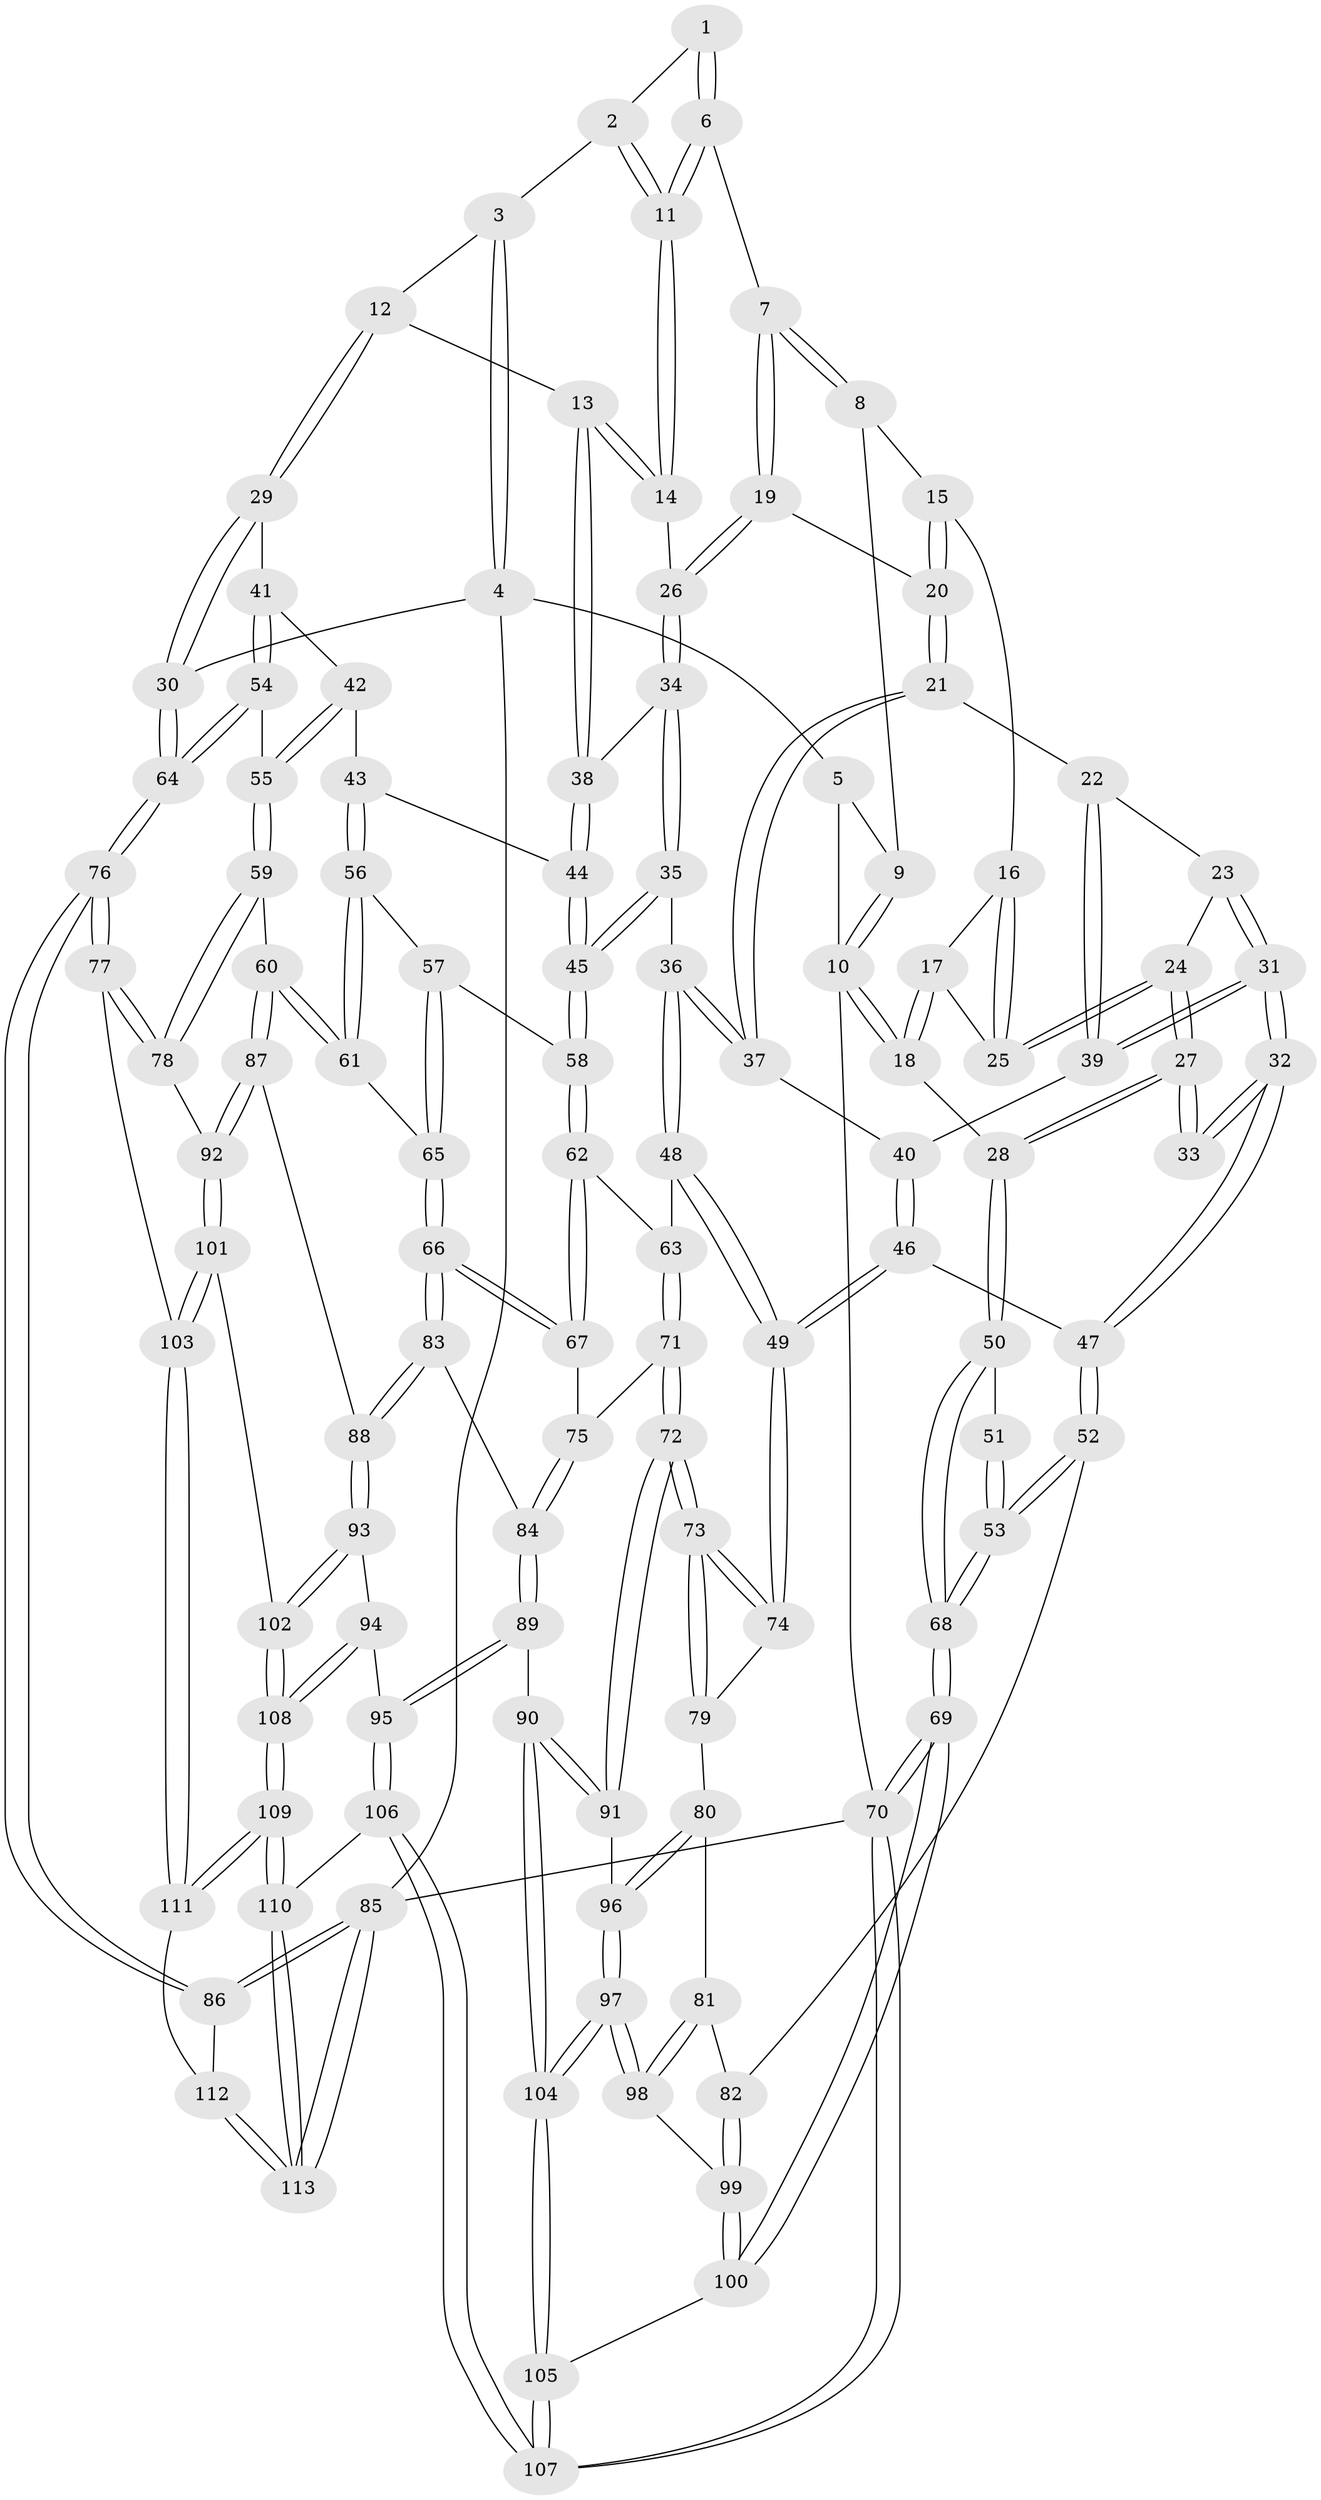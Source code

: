 // Generated by graph-tools (version 1.1) at 2025/17/03/09/25 04:17:20]
// undirected, 113 vertices, 279 edges
graph export_dot {
graph [start="1"]
  node [color=gray90,style=filled];
  1 [pos="+0.7202496581058633+0"];
  2 [pos="+0.7274487001332821+0"];
  3 [pos="+0.827116331872702+0.04707396349708818"];
  4 [pos="+1+0.13614378877628425"];
  5 [pos="+0.720222013603339+0"];
  6 [pos="+0.5023767171474184+0.112660251413618"];
  7 [pos="+0.461293069609834+0.13282921679832166"];
  8 [pos="+0.22929366521867764+0"];
  9 [pos="+0.21531365432934932+0"];
  10 [pos="+0+0"];
  11 [pos="+0.6506375273723544+0.1854804127833873"];
  12 [pos="+0.8463819271653374+0.17302803094829355"];
  13 [pos="+0.7060867751735204+0.2603116142228226"];
  14 [pos="+0.6530957112659617+0.19685945000099622"];
  15 [pos="+0.20206143626932593+0.029801964281669906"];
  16 [pos="+0.2007795358076959+0.03162500921309397"];
  17 [pos="+0+0.15172952056033434"];
  18 [pos="+0+0.18728921606390153"];
  19 [pos="+0.456253434876548+0.17444324524947483"];
  20 [pos="+0.31476022291292255+0.23935339694330976"];
  21 [pos="+0.3105854545779015+0.26231695580938397"];
  22 [pos="+0.23168259802984786+0.30042560746209546"];
  23 [pos="+0.16562331622364287+0.2546300571738843"];
  24 [pos="+0.12510789166791353+0.21540397446454934"];
  25 [pos="+0.13065268766523194+0.18043876984745374"];
  26 [pos="+0.49541833458577295+0.25506012533013195"];
  27 [pos="+0.08656718498843159+0.25336711754934543"];
  28 [pos="+0+0.2380894563675732"];
  29 [pos="+1+0.3084471865613492"];
  30 [pos="+1+0.3351518565358767"];
  31 [pos="+0.13526327672967034+0.4014223642641581"];
  32 [pos="+0.1196184749346401+0.41631028471728276"];
  33 [pos="+0.07432841243017835+0.3828149532208445"];
  34 [pos="+0.4930928695367344+0.3163033516932738"];
  35 [pos="+0.4759925271459687+0.3569613873199609"];
  36 [pos="+0.4281467785007968+0.38433672668938773"];
  37 [pos="+0.3842389719766649+0.3598769260821866"];
  38 [pos="+0.7036016674574351+0.2936523194527845"];
  39 [pos="+0.22317568912762867+0.33661943086072466"];
  40 [pos="+0.2699767517375826+0.3961699073912331"];
  41 [pos="+0.8265588384439889+0.3791937805026715"];
  42 [pos="+0.7995713345516449+0.3834163955377187"];
  43 [pos="+0.7822286340770291+0.3814619217365821"];
  44 [pos="+0.7123699293231638+0.3274800845577966"];
  45 [pos="+0.6066206171365495+0.43520456522515105"];
  46 [pos="+0.23879677155443038+0.4961767825557541"];
  47 [pos="+0.15124351060994545+0.5047487553607675"];
  48 [pos="+0.4121506462037486+0.46181271214739167"];
  49 [pos="+0.3230838939020245+0.5306256026647588"];
  50 [pos="+0+0.36083264732272907"];
  51 [pos="+0.009396042311445611+0.3868218026709587"];
  52 [pos="+0.0798362020659304+0.6216254668883292"];
  53 [pos="+0.032627231268814956+0.6326748967603201"];
  54 [pos="+0.8914290006433123+0.5226028463791208"];
  55 [pos="+0.8431981411491648+0.5503227461843184"];
  56 [pos="+0.7586343042480199+0.43899436945307263"];
  57 [pos="+0.6531911040600112+0.4954526747751728"];
  58 [pos="+0.6106037328810554+0.4612849828949302"];
  59 [pos="+0.7950484624686182+0.6061833072729317"];
  60 [pos="+0.7896420328771883+0.6057815171225223"];
  61 [pos="+0.7630884865790432+0.5673298619047533"];
  62 [pos="+0.5366307181745202+0.5442038469253947"];
  63 [pos="+0.4572633236313634+0.5070142479056682"];
  64 [pos="+1+0.4472736345978706"];
  65 [pos="+0.6597244113427619+0.5065601113812096"];
  66 [pos="+0.6280640575907003+0.605258685467542"];
  67 [pos="+0.5417593279548468+0.5700656708518292"];
  68 [pos="+0+0.7132375022029959"];
  69 [pos="+0+1"];
  70 [pos="+0+1"];
  71 [pos="+0.43578455348385875+0.6267018959803381"];
  72 [pos="+0.3924086418916452+0.6800058989599563"];
  73 [pos="+0.39007588782877084+0.6772940279825829"];
  74 [pos="+0.3255130468801003+0.5485831131740877"];
  75 [pos="+0.5375987035038714+0.578629730093443"];
  76 [pos="+1+0.7407297357820866"];
  77 [pos="+0.998452579648217+0.7593580639569172"];
  78 [pos="+0.8724301622165326+0.679476206877208"];
  79 [pos="+0.22543387357706896+0.6576105286679078"];
  80 [pos="+0.17829526288389885+0.6772827206253573"];
  81 [pos="+0.1435457114842905+0.6631865824946122"];
  82 [pos="+0.08703930005310988+0.6268557747696336"];
  83 [pos="+0.6662812977543796+0.6632920513903791"];
  84 [pos="+0.5359918211987987+0.644448180984913"];
  85 [pos="+1+1"];
  86 [pos="+1+0.9847534908332162"];
  87 [pos="+0.6848848520118322+0.6777312242631109"];
  88 [pos="+0.6809247264330727+0.6781816514217331"];
  89 [pos="+0.4771669358332489+0.769490290715885"];
  90 [pos="+0.4084398655035217+0.732453427884835"];
  91 [pos="+0.4059114156119517+0.7274347940703035"];
  92 [pos="+0.752026878854554+0.7758056763263261"];
  93 [pos="+0.6052952231120309+0.7580356115649668"];
  94 [pos="+0.5296127051241711+0.7888372973882597"];
  95 [pos="+0.47950821453581866+0.771974353478031"];
  96 [pos="+0.2025562243071246+0.7089640590214994"];
  97 [pos="+0.2424100542641446+0.8220949069312496"];
  98 [pos="+0.14339319671184655+0.8042243694544161"];
  99 [pos="+0.11924722895026563+0.8186691650651283"];
  100 [pos="+0.11120993202664986+0.8263784918448536"];
  101 [pos="+0.7680885522763774+0.8430151594009675"];
  102 [pos="+0.729013463240672+0.8642547188300645"];
  103 [pos="+0.8689223111219333+0.8584795786066469"];
  104 [pos="+0.2626335192637699+0.847766785639367"];
  105 [pos="+0.25714879841153454+0.8957892517579098"];
  106 [pos="+0.3009224183308217+1"];
  107 [pos="+0.2503871058154487+1"];
  108 [pos="+0.627788444123495+1"];
  109 [pos="+0.6163442279280575+1"];
  110 [pos="+0.6079430871794891+1"];
  111 [pos="+0.8666291562049483+0.8923293796549453"];
  112 [pos="+0.8896317963709302+0.966153848193749"];
  113 [pos="+0.8635888608199612+1"];
  1 -- 2;
  1 -- 6;
  1 -- 6;
  2 -- 3;
  2 -- 11;
  2 -- 11;
  3 -- 4;
  3 -- 4;
  3 -- 12;
  4 -- 5;
  4 -- 30;
  4 -- 85;
  5 -- 9;
  5 -- 10;
  6 -- 7;
  6 -- 11;
  6 -- 11;
  7 -- 8;
  7 -- 8;
  7 -- 19;
  7 -- 19;
  8 -- 9;
  8 -- 15;
  9 -- 10;
  9 -- 10;
  10 -- 18;
  10 -- 18;
  10 -- 70;
  11 -- 14;
  11 -- 14;
  12 -- 13;
  12 -- 29;
  12 -- 29;
  13 -- 14;
  13 -- 14;
  13 -- 38;
  13 -- 38;
  14 -- 26;
  15 -- 16;
  15 -- 20;
  15 -- 20;
  16 -- 17;
  16 -- 25;
  16 -- 25;
  17 -- 18;
  17 -- 18;
  17 -- 25;
  18 -- 28;
  19 -- 20;
  19 -- 26;
  19 -- 26;
  20 -- 21;
  20 -- 21;
  21 -- 22;
  21 -- 37;
  21 -- 37;
  22 -- 23;
  22 -- 39;
  22 -- 39;
  23 -- 24;
  23 -- 31;
  23 -- 31;
  24 -- 25;
  24 -- 25;
  24 -- 27;
  24 -- 27;
  26 -- 34;
  26 -- 34;
  27 -- 28;
  27 -- 28;
  27 -- 33;
  27 -- 33;
  28 -- 50;
  28 -- 50;
  29 -- 30;
  29 -- 30;
  29 -- 41;
  30 -- 64;
  30 -- 64;
  31 -- 32;
  31 -- 32;
  31 -- 39;
  31 -- 39;
  32 -- 33;
  32 -- 33;
  32 -- 47;
  32 -- 47;
  34 -- 35;
  34 -- 35;
  34 -- 38;
  35 -- 36;
  35 -- 45;
  35 -- 45;
  36 -- 37;
  36 -- 37;
  36 -- 48;
  36 -- 48;
  37 -- 40;
  38 -- 44;
  38 -- 44;
  39 -- 40;
  40 -- 46;
  40 -- 46;
  41 -- 42;
  41 -- 54;
  41 -- 54;
  42 -- 43;
  42 -- 55;
  42 -- 55;
  43 -- 44;
  43 -- 56;
  43 -- 56;
  44 -- 45;
  44 -- 45;
  45 -- 58;
  45 -- 58;
  46 -- 47;
  46 -- 49;
  46 -- 49;
  47 -- 52;
  47 -- 52;
  48 -- 49;
  48 -- 49;
  48 -- 63;
  49 -- 74;
  49 -- 74;
  50 -- 51;
  50 -- 68;
  50 -- 68;
  51 -- 53;
  51 -- 53;
  52 -- 53;
  52 -- 53;
  52 -- 82;
  53 -- 68;
  53 -- 68;
  54 -- 55;
  54 -- 64;
  54 -- 64;
  55 -- 59;
  55 -- 59;
  56 -- 57;
  56 -- 61;
  56 -- 61;
  57 -- 58;
  57 -- 65;
  57 -- 65;
  58 -- 62;
  58 -- 62;
  59 -- 60;
  59 -- 78;
  59 -- 78;
  60 -- 61;
  60 -- 61;
  60 -- 87;
  60 -- 87;
  61 -- 65;
  62 -- 63;
  62 -- 67;
  62 -- 67;
  63 -- 71;
  63 -- 71;
  64 -- 76;
  64 -- 76;
  65 -- 66;
  65 -- 66;
  66 -- 67;
  66 -- 67;
  66 -- 83;
  66 -- 83;
  67 -- 75;
  68 -- 69;
  68 -- 69;
  69 -- 70;
  69 -- 70;
  69 -- 100;
  69 -- 100;
  70 -- 107;
  70 -- 107;
  70 -- 85;
  71 -- 72;
  71 -- 72;
  71 -- 75;
  72 -- 73;
  72 -- 73;
  72 -- 91;
  72 -- 91;
  73 -- 74;
  73 -- 74;
  73 -- 79;
  73 -- 79;
  74 -- 79;
  75 -- 84;
  75 -- 84;
  76 -- 77;
  76 -- 77;
  76 -- 86;
  76 -- 86;
  77 -- 78;
  77 -- 78;
  77 -- 103;
  78 -- 92;
  79 -- 80;
  80 -- 81;
  80 -- 96;
  80 -- 96;
  81 -- 82;
  81 -- 98;
  81 -- 98;
  82 -- 99;
  82 -- 99;
  83 -- 84;
  83 -- 88;
  83 -- 88;
  84 -- 89;
  84 -- 89;
  85 -- 86;
  85 -- 86;
  85 -- 113;
  85 -- 113;
  86 -- 112;
  87 -- 88;
  87 -- 92;
  87 -- 92;
  88 -- 93;
  88 -- 93;
  89 -- 90;
  89 -- 95;
  89 -- 95;
  90 -- 91;
  90 -- 91;
  90 -- 104;
  90 -- 104;
  91 -- 96;
  92 -- 101;
  92 -- 101;
  93 -- 94;
  93 -- 102;
  93 -- 102;
  94 -- 95;
  94 -- 108;
  94 -- 108;
  95 -- 106;
  95 -- 106;
  96 -- 97;
  96 -- 97;
  97 -- 98;
  97 -- 98;
  97 -- 104;
  97 -- 104;
  98 -- 99;
  99 -- 100;
  99 -- 100;
  100 -- 105;
  101 -- 102;
  101 -- 103;
  101 -- 103;
  102 -- 108;
  102 -- 108;
  103 -- 111;
  103 -- 111;
  104 -- 105;
  104 -- 105;
  105 -- 107;
  105 -- 107;
  106 -- 107;
  106 -- 107;
  106 -- 110;
  108 -- 109;
  108 -- 109;
  109 -- 110;
  109 -- 110;
  109 -- 111;
  109 -- 111;
  110 -- 113;
  110 -- 113;
  111 -- 112;
  112 -- 113;
  112 -- 113;
}
